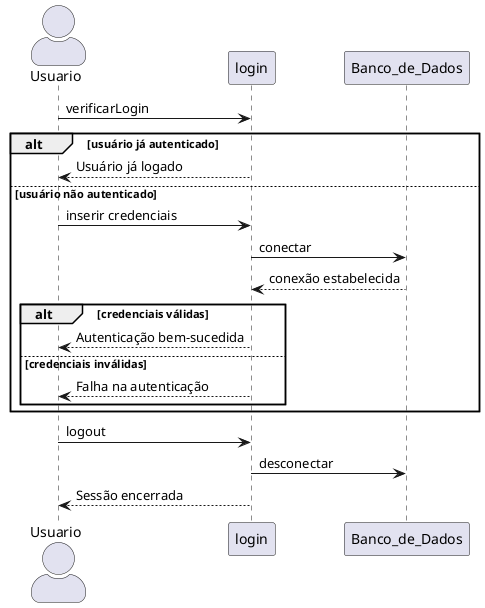 @startuml
skinparam actorStyle awesome
actor Usuario as usuario

usuario -> login : verificarLogin
alt usuário já autenticado
    login --> usuario : Usuário já logado

else usuário não autenticado
    usuario -> login : inserir credenciais
    login -> Banco_de_Dados : conectar
    Banco_de_Dados --> login : conexão estabelecida
    alt credenciais válidas
        login --> usuario : Autenticação bem-sucedida
    else credenciais inválidas
        login --> usuario : Falha na autenticação
    end
end

usuario -> login : logout
login -> Banco_de_Dados : desconectar
login --> usuario : Sessão encerrada
@enduml
